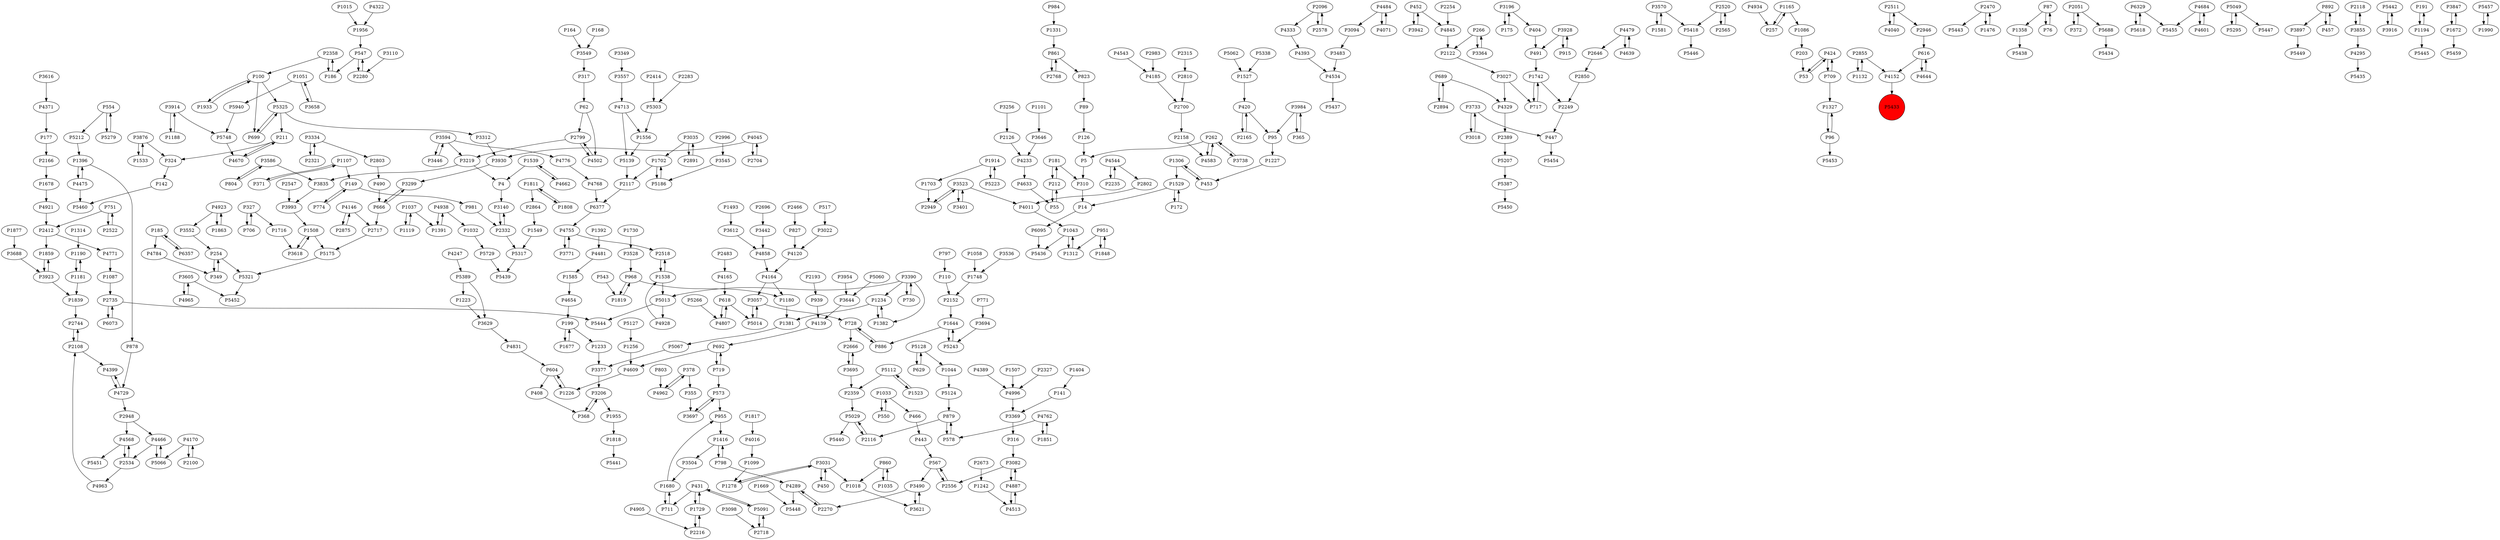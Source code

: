 digraph {
	P1190 -> P1181
	P3523 -> P2949
	P181 -> P310
	P3031 -> P1278
	P567 -> P2556
	P3094 -> P3483
	P2850 -> P2249
	P168 -> P3549
	P3570 -> P1581
	P1863 -> P4923
	P424 -> P53
	P3057 -> P728
	P5062 -> P1527
	P5325 -> P699
	P2358 -> P100
	P5303 -> P1556
	P4962 -> P378
	P2696 -> P3442
	P1392 -> P4481
	P3196 -> P404
	P666 -> P3299
	P1327 -> P96
	P1702 -> P5186
	P355 -> P3697
	P1165 -> P257
	P4654 -> P199
	P172 -> P1529
	P89 -> P126
	P554 -> P5279
	P3594 -> P3219
	P4481 -> P1585
	P404 -> P491
	P951 -> P1848
	P181 -> P212
	P604 -> P1226
	P4776 -> P4768
	P4502 -> P2799
	P1848 -> P951
	P616 -> P4644
	P709 -> P1327
	P618 -> P5014
	P3082 -> P4887
	P2470 -> P5443
	P4399 -> P4729
	P2152 -> P1644
	P424 -> P709
	P4389 -> P4996
	P1539 -> P4
	P1234 -> P1381
	P2700 -> P2158
	P2534 -> P4963
	P1358 -> P5438
	P4729 -> P4399
	P1033 -> P466
	P4544 -> P2802
	P2522 -> P751
	P2108 -> P4399
	P2799 -> P4502
	P1043 -> P5436
	P5128 -> P1044
	P4170 -> P2100
	P1119 -> P1037
	P3646 -> P4233
	P2051 -> P372
	P3528 -> P968
	P751 -> P2522
	P798 -> P4289
	P3401 -> P3523
	P5325 -> P3312
	P6329 -> P5455
	P2894 -> P689
	P4684 -> P5455
	P420 -> P2165
	P4393 -> P4534
	P1404 -> P141
	P3616 -> P4371
	P408 -> P368
	P1678 -> P4921
	P199 -> P1677
	P4165 -> P618
	P5049 -> P5295
	P1581 -> P3570
	P4923 -> P3552
	P1914 -> P1703
	P4583 -> P262
	P2646 -> P2850
	P2666 -> P3695
	P1242 -> P4513
	P3022 -> P4120
	P689 -> P4329
	P490 -> P666
	P827 -> P4120
	P3504 -> P1680
	P2108 -> P2744
	P2949 -> P3523
	P5060 -> P3644
	P1416 -> P3504
	P5748 -> P4670
	P6329 -> P5618
	P892 -> P3897
	P4755 -> P3771
	P3914 -> P1188
	P3031 -> P1018
	P1493 -> P3612
	P728 -> P2666
	P618 -> P4807
	P431 -> P1729
	P719 -> P573
	P4568 -> P5451
	P1044 -> P5124
	P4845 -> P2122
	P126 -> P5
	P1188 -> P3914
	P4120 -> P4164
	P5112 -> P2359
	P5243 -> P1644
	P327 -> P1716
	P87 -> P1358
	P547 -> P2280
	P5029 -> P2116
	P984 -> P1331
	P3621 -> P3490
	P1808 -> P1811
	P2249 -> P447
	P378 -> P4962
	P3942 -> P452
	P2511 -> P4040
	P62 -> P2799
	P3923 -> P1859
	P1099 -> P1278
	P1227 -> P453
	P955 -> P1416
	P2864 -> P1549
	P1256 -> P4609
	P1956 -> P547
	P689 -> P2894
	P915 -> P3928
	P5418 -> P5446
	P861 -> P2768
	P1729 -> P431
	P3018 -> P3733
	P728 -> P886
	P149 -> P774
	P4152 -> P5433
	P3594 -> P4776
	P2118 -> P3855
	P100 -> P1933
	P4633 -> P55
	P1644 -> P5243
	P860 -> P1035
	P1058 -> P1748
	P2565 -> P2520
	P2280 -> P547
	P4484 -> P4071
	P2556 -> P567
	P2051 -> P5688
	P3442 -> P4858
	P5442 -> P3916
	P2799 -> P3219
	P823 -> P89
	P257 -> P1165
	P1331 -> P861
	P4644 -> P616
	P4544 -> P2235
	P191 -> P1194
	P453 -> P1306
	P4289 -> P5448
	P1396 -> P4475
	P4045 -> P3930
	P4934 -> P257
	P543 -> P1819
	P3110 -> P2280
	P3312 -> P3930
	P4139 -> P692
	P2520 -> P2565
	P3688 -> P3923
	P860 -> P1018
	P3390 -> P5013
	P349 -> P254
	P1051 -> P3658
	P2948 -> P4568
	P1381 -> P5067
	P1018 -> P3621
	P185 -> P6357
	P4466 -> P5066
	P1223 -> P3629
	P573 -> P3697
	P14 -> P6095
	P327 -> P706
	P2412 -> P1859
	P1811 -> P2864
	P1933 -> P100
	P3483 -> P4534
	P5067 -> P3377
	P443 -> P567
	P141 -> P3369
	P4831 -> P604
	P1644 -> P886
	P1234 -> P1382
	P2412 -> P4771
	P1132 -> P2855
	P2122 -> P3027
	P4713 -> P1556
	P3594 -> P3446
	P4568 -> P2534
	P2321 -> P3334
	P3697 -> P573
	P3490 -> P3621
	P5317 -> P5439
	P3984 -> P365
	P4963 -> P2108
	P2158 -> P4583
	P4371 -> P177
	P5066 -> P4466
	P4164 -> P3057
	P2946 -> P616
	P1527 -> P420
	P431 -> P5091
	P1382 -> P1234
	P2855 -> P4152
	P1680 -> P955
	P87 -> P76
	P798 -> P1416
	P1033 -> P550
	P3256 -> P2126
	P1476 -> P2470
	P1194 -> P5445
	P774 -> P149
	P4887 -> P3082
	P5091 -> P2718
	P1914 -> P5223
	P1817 -> P4016
	P2116 -> P5029
	P1107 -> P371
	P2810 -> P2700
	P1032 -> P5729
	P4771 -> P1087
	P3536 -> P1748
	P4755 -> P2518
	P3390 -> P1234
	P1165 -> P1086
	P2165 -> P420
	P4601 -> P4684
	P3897 -> P5449
	P1087 -> P2735
	P3082 -> P2556
	P730 -> P3390
	P4146 -> P2717
	P4858 -> P4164
	P186 -> P2358
	P452 -> P4845
	P1037 -> P1119
	P1107 -> P149
	P1043 -> P1312
	P616 -> P4152
	P62 -> P4502
	P692 -> P4609
	P2332 -> P3140
	P5389 -> P1223
	P4185 -> P2700
	P3586 -> P3835
	P3612 -> P4858
	P771 -> P3694
	P3523 -> P4011
	P3140 -> P2332
	P1529 -> P172
	P254 -> P5321
	P4609 -> P1226
	P2483 -> P4165
	P2389 -> P5207
	P3334 -> P2321
	P5325 -> P211
	P3847 -> P1672
	P4170 -> P5066
	P371 -> P1107
	P2875 -> P4146
	P1523 -> P5112
	P1396 -> P878
	P4333 -> P4393
	P981 -> P2332
	P4016 -> P1099
	P2520 -> P5418
	P100 -> P699
	P879 -> P578
	P1672 -> P5459
	P2359 -> P5029
	P578 -> P879
	P3035 -> P2891
	P2283 -> P5303
	P692 -> P719
	P420 -> P95
	P550 -> P1033
	P3954 -> P3644
	P3098 -> P2718
	P457 -> P892
	P262 -> P5
	P266 -> P3364
	P1677 -> P199
	P5223 -> P1914
	P4543 -> P4185
	P1508 -> P5175
	P3928 -> P491
	P5029 -> P5440
	P4040 -> P2511
	P5049 -> P5447
	P3299 -> P666
	P3390 -> P730
	P3031 -> P450
	P6073 -> P2735
	P1314 -> P1190
	P164 -> P3549
	P2100 -> P4170
	P5 -> P310
	P372 -> P2051
	P3523 -> P3401
	P3618 -> P1508
	P2704 -> P4045
	P1742 -> P717
	P1051 -> P5940
	P1180 -> P1381
	P96 -> P5453
	P1851 -> P4762
	P5175 -> P5321
	P2511 -> P2946
	P1729 -> P2216
	P3771 -> P4755
	P2466 -> P827
	P3694 -> P5243
	P4164 -> P1180
	P3695 -> P2666
	P4479 -> P2646
	P3984 -> P95
	P2216 -> P1729
	P4 -> P3140
	P573 -> P955
	P3545 -> P5186
	P3914 -> P5748
	P5112 -> P1523
	P5295 -> P5049
	P2983 -> P4185
	P3334 -> P2803
	P4146 -> P2875
	P2470 -> P1476
	P5013 -> P4928
	P1703 -> P2949
	P95 -> P1227
	P709 -> P424
	P5127 -> P1256
	P5212 -> P1396
	P110 -> P2152
	P3035 -> P1702
	P100 -> P5325
	P5279 -> P554
	P804 -> P3586
	P149 -> P981
	P666 -> P2717
	P4247 -> P5389
	P706 -> P327
	P1672 -> P3847
	P951 -> P1312
	P4762 -> P1851
	P3206 -> P1955
	P4928 -> P1538
	P1538 -> P2518
	P1035 -> P860
	P2718 -> P5091
	P2996 -> P3545
	P4762 -> P578
	P2193 -> P939
	P5013 -> P5444
	P892 -> P457
	P2254 -> P4845
	P368 -> P3206
	P76 -> P87
	P5124 -> P879
	P3557 -> P4713
	P517 -> P3022
	P554 -> P5212
	P968 -> P1180
	P629 -> P5128
	P1015 -> P1956
	P2735 -> P5444
	P2534 -> P4568
	P1226 -> P604
	P4921 -> P2412
	P4484 -> P3094
	P5321 -> P5452
	P4045 -> P2704
	P452 -> P3942
	P3369 -> P316
	P1416 -> P798
	P142 -> P5460
	P3586 -> P804
	P4965 -> P3605
	P199 -> P1233
	P3733 -> P3018
	P3490 -> P2270
	P2744 -> P2108
	P2166 -> P1678
	P5338 -> P1527
	P3027 -> P717
	P3605 -> P4965
	P4684 -> P4601
	P5266 -> P4807
	P1306 -> P1529
	P3923 -> P1839
	P1556 -> P5139
	P1181 -> P1190
	P5186 -> P1702
	P4768 -> P6377
	P3377 -> P3206
	P879 -> P2116
	P2096 -> P4333
	P4071 -> P4484
	P5457 -> P1990
	P4938 -> P1391
	P6095 -> P5436
	P2358 -> P186
	P2270 -> P4289
	P3658 -> P1051
	P4905 -> P2216
	P878 -> P4729
	P2117 -> P6377
	P5207 -> P5387
	P3835 -> P3993
	P2547 -> P3993
	P2948 -> P4466
	P939 -> P4139
	P4784 -> P349
	P2803 -> P490
	P751 -> P2412
	P1086 -> P203
	P177 -> P2166
	P1194 -> P191
	P797 -> P110
	P567 -> P3490
	P1101 -> P3646
	P1748 -> P2152
	P1538 -> P5013
	P3057 -> P5014
	P4322 -> P1956
	P254 -> P349
	P96 -> P1327
	P4670 -> P211
	P1533 -> P3876
	P2891 -> P3035
	P3570 -> P5418
	P212 -> P181
	P324 -> P142
	P3855 -> P2118
	P2768 -> P861
	P3219 -> P4
	P175 -> P3196
	P4513 -> P4887
	P2717 -> P5175
	P1585 -> P4654
	P2332 -> P5317
	P3644 -> P4139
	P1811 -> P1808
	P491 -> P1742
	P185 -> P4784
	P2855 -> P1132
	P1507 -> P4996
	P4996 -> P3369
	P431 -> P711
	P1233 -> P3377
	P4466 -> P2534
	P5389 -> P3629
	P2673 -> P1242
	P5014 -> P3057
	P2414 -> P5303
	P4923 -> P1863
	P1955 -> P1818
	P317 -> P62
	P2315 -> P2810
	P5139 -> P2117
	P4329 -> P2389
	P1391 -> P4938
	P4662 -> P1539
	P2096 -> P2578
	P3219 -> P3835
	P6357 -> P185
	P4475 -> P5460
	P466 -> P443
	P5729 -> P5439
	P3206 -> P368
	P3695 -> P2359
	P5688 -> P5434
	P1859 -> P3923
	P547 -> P186
	P3855 -> P4295
	P3930 -> P3299
	P262 -> P4583
	P3876 -> P324
	P5091 -> P431
	P3876 -> P1533
	P2578 -> P2096
	P699 -> P5325
	P3552 -> P254
	P3629 -> P4831
	P1742 -> P2249
	P968 -> P1819
	P3027 -> P4329
	P1278 -> P3031
	P3196 -> P175
	P3733 -> P447
	P365 -> P3984
	P4938 -> P1032
	P803 -> P4962
	P2802 -> P4011
	P4289 -> P2270
	P3738 -> P262
	P266 -> P2122
	P1539 -> P4662
	P4639 -> P4479
	P1839 -> P2744
	P886 -> P728
	P4295 -> P5435
	P450 -> P3031
	P1990 -> P5457
	P3446 -> P3594
	P1702 -> P2117
	P212 -> P55
	P3349 -> P3557
	P719 -> P692
	P3605 -> P5452
	P4479 -> P4639
	P5128 -> P629
	P4807 -> P618
	P6377 -> P4755
	P1037 -> P1391
	P2735 -> P6073
	P2518 -> P1538
	P2235 -> P4544
	P203 -> P53
	P4713 -> P5139
	P3916 -> P5442
	P447 -> P5454
	P316 -> P3082
	P1306 -> P453
	P2126 -> P4233
	P3928 -> P915
	P1549 -> P5317
	P3390 -> P1382
	P4729 -> P2948
	P1818 -> P5441
	P4233 -> P4633
	P1716 -> P3618
	P211 -> P324
	P5618 -> P6329
	P711 -> P1680
	P310 -> P14
	P604 -> P408
	P4534 -> P5437
	P3364 -> P266
	P1508 -> P3618
	P53 -> P424
	P3993 -> P1508
	P5387 -> P5450
	P1529 -> P14
	P1819 -> P968
	P262 -> P3738
	P1680 -> P711
	P2327 -> P4996
	P55 -> P212
	P717 -> P1742
	P1730 -> P3528
	P1877 -> P3688
	P4011 -> P1043
	P3549 -> P317
	P1181 -> P1839
	P4887 -> P4513
	P378 -> P355
	P1312 -> P1043
	P861 -> P823
	P211 -> P4670
	P1669 -> P5448
	P5940 -> P5748
	P4475 -> P1396
	P5433 [shape=circle]
	P5433 [style=filled]
	P5433 [fillcolor=red]
}